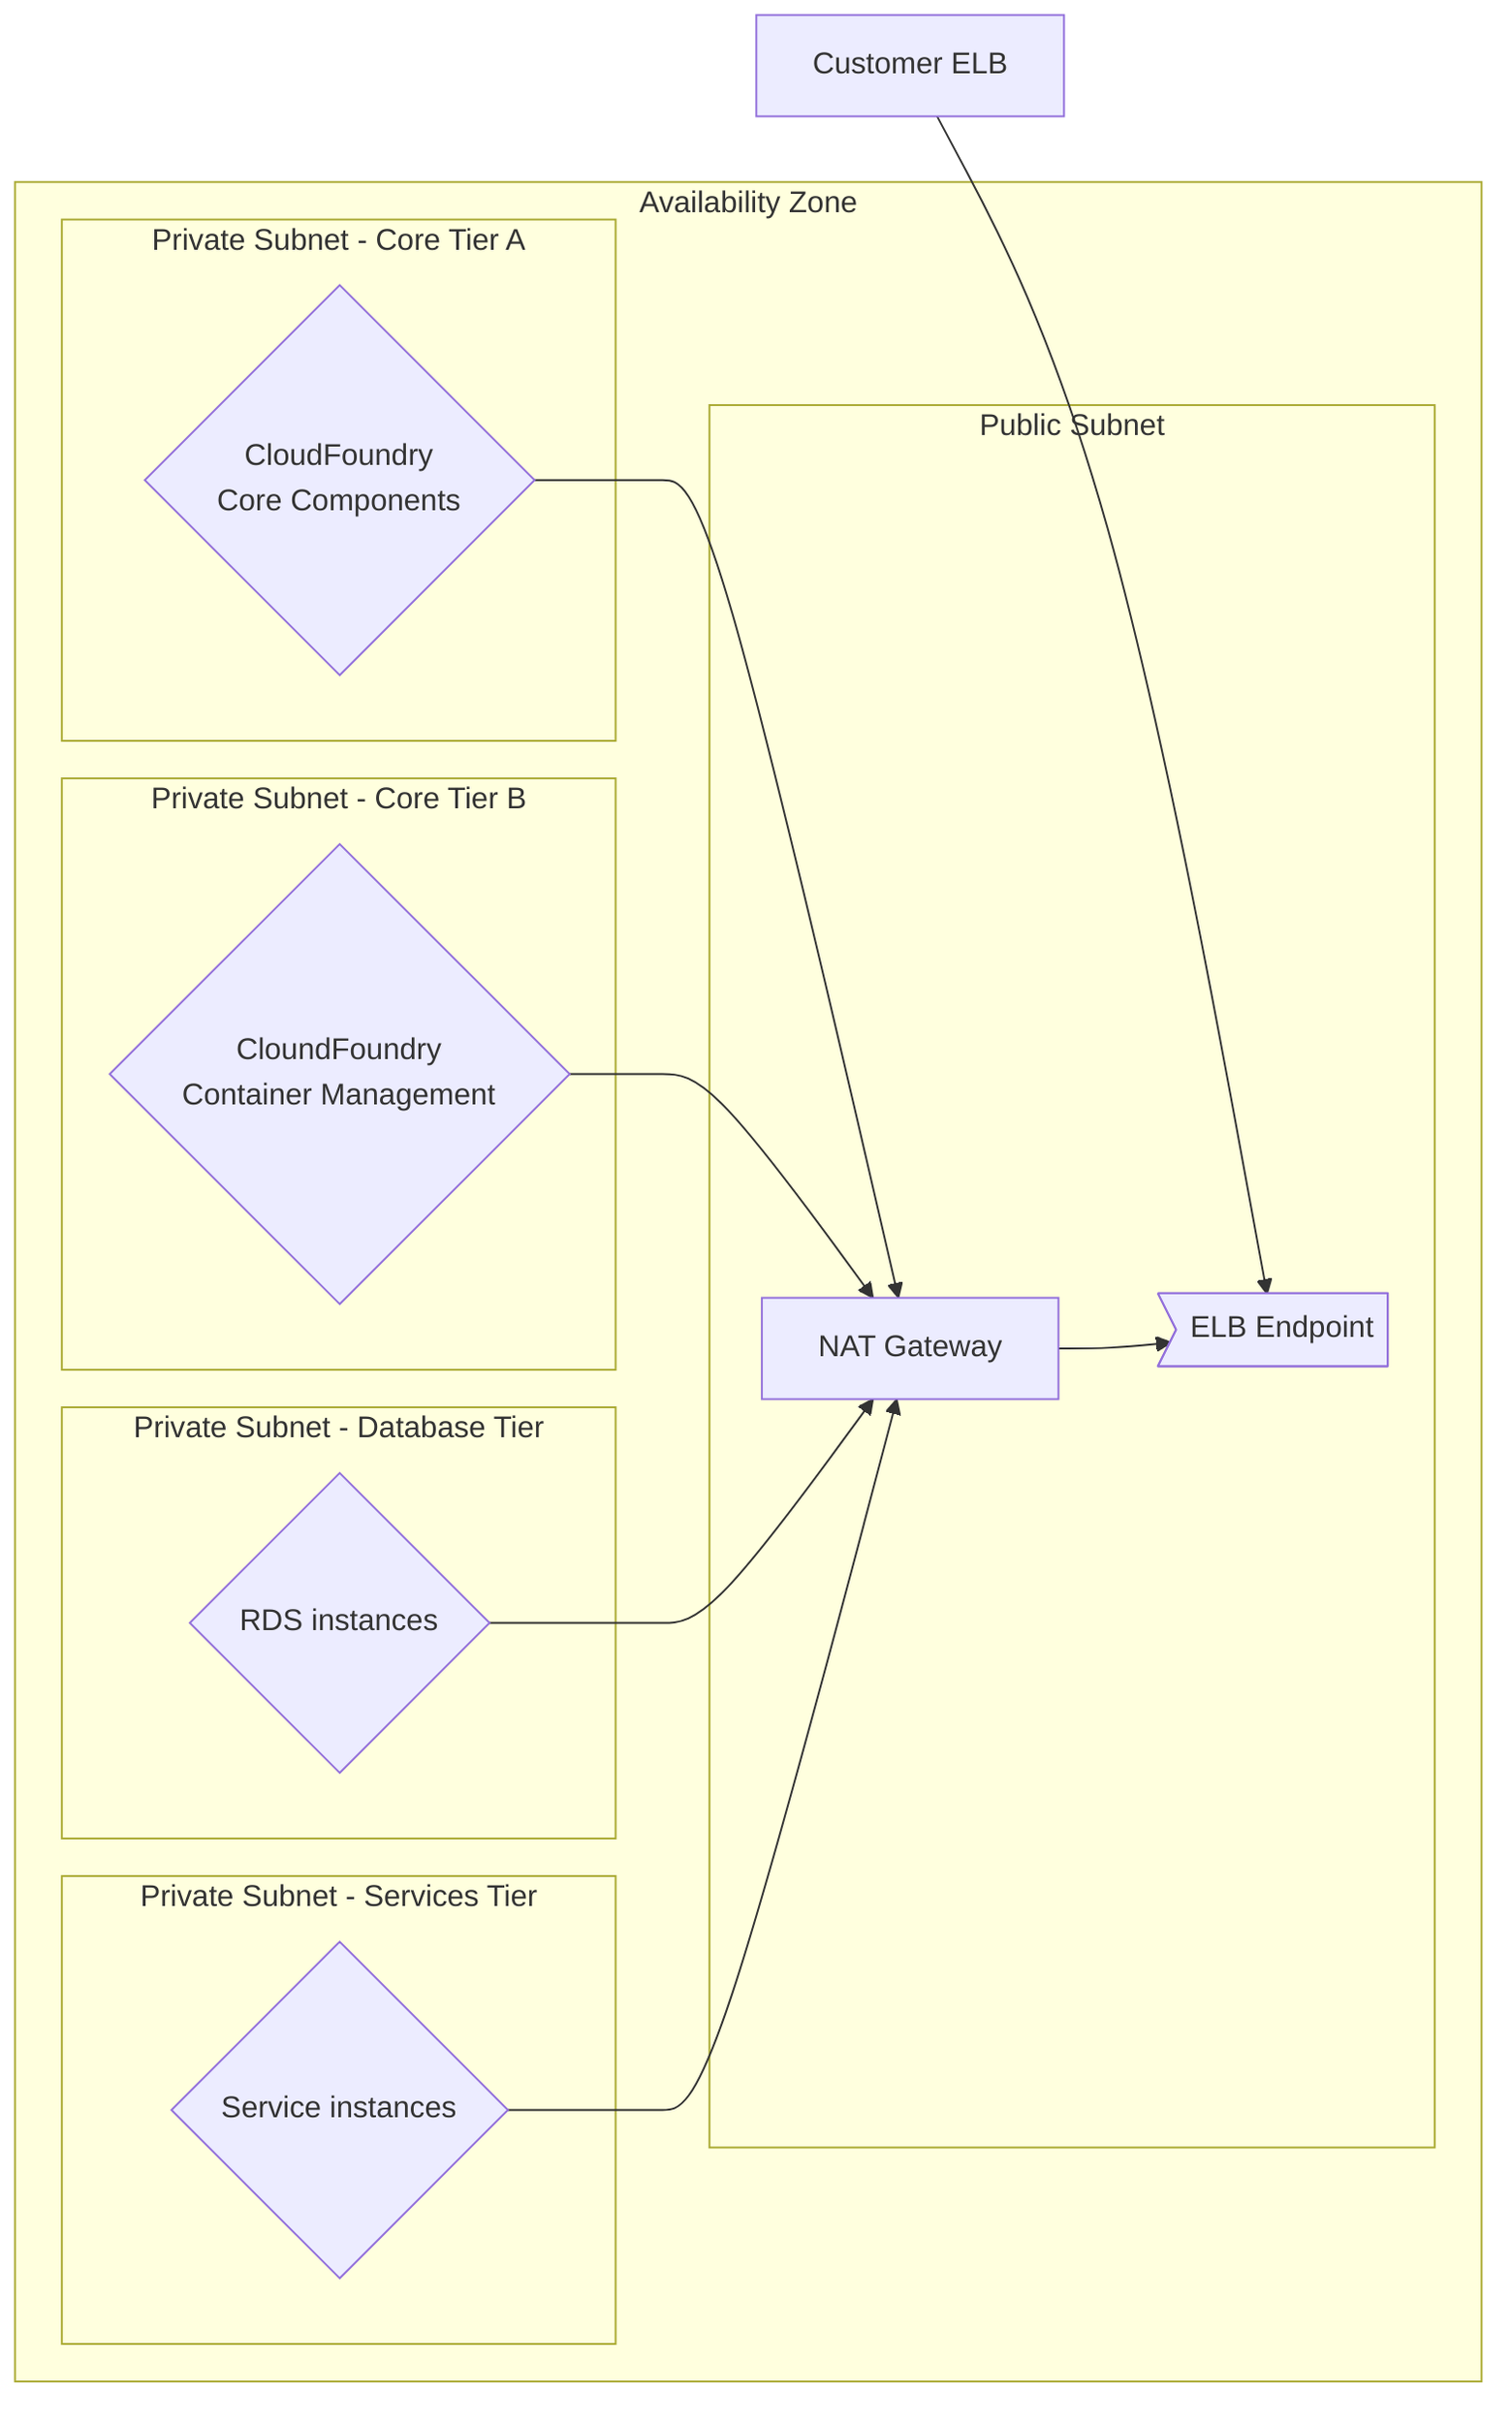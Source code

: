 %% title: 10-1.2 Production Availability Zone
%% description: Section 10 - System Environment - 10-1.2 Production Availability Zone
graph LR
  subgraph Availability Zone
    subgraph Public Subnet
      nat["NAT Gateway"]
      elb-endpoint>"ELB Endpoint"]
    end
    subgraph Private Subnet - Core Tier A
      cf{"CloudFoundry<br>Core Components"}
    end
    subgraph Private Subnet - Core Tier B
      diego{"CloundFoundry<br>Container Management"}
    end
    subgraph Private Subnet - Database Tier
      rds{"RDS instances"}
    end
    subgraph Private Subnet - Services Tier
      services{"Service instances"}
    end
  end
  apps-elb["Customer ELB"]

  apps-elb-->elb-endpoint

  nat-->elb-endpoint
  cf-->nat
  diego-->nat
  rds-->nat
  services-->nat